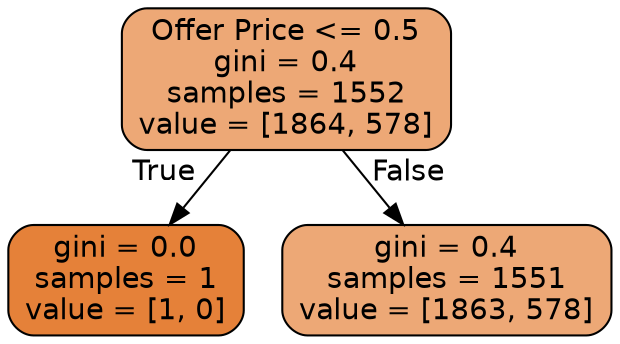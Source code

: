 digraph Tree {
node [shape=box, style="filled, rounded", color="black", fontname="helvetica"] ;
edge [fontname="helvetica"] ;
0 [label="Offer Price <= 0.5\ngini = 0.4\nsamples = 1552\nvalue = [1864, 578]", fillcolor="#eda876"] ;
1 [label="gini = 0.0\nsamples = 1\nvalue = [1, 0]", fillcolor="#e58139"] ;
0 -> 1 [labeldistance=2.5, labelangle=45, headlabel="True"] ;
2 [label="gini = 0.4\nsamples = 1551\nvalue = [1863, 578]", fillcolor="#eda876"] ;
0 -> 2 [labeldistance=2.5, labelangle=-45, headlabel="False"] ;
}